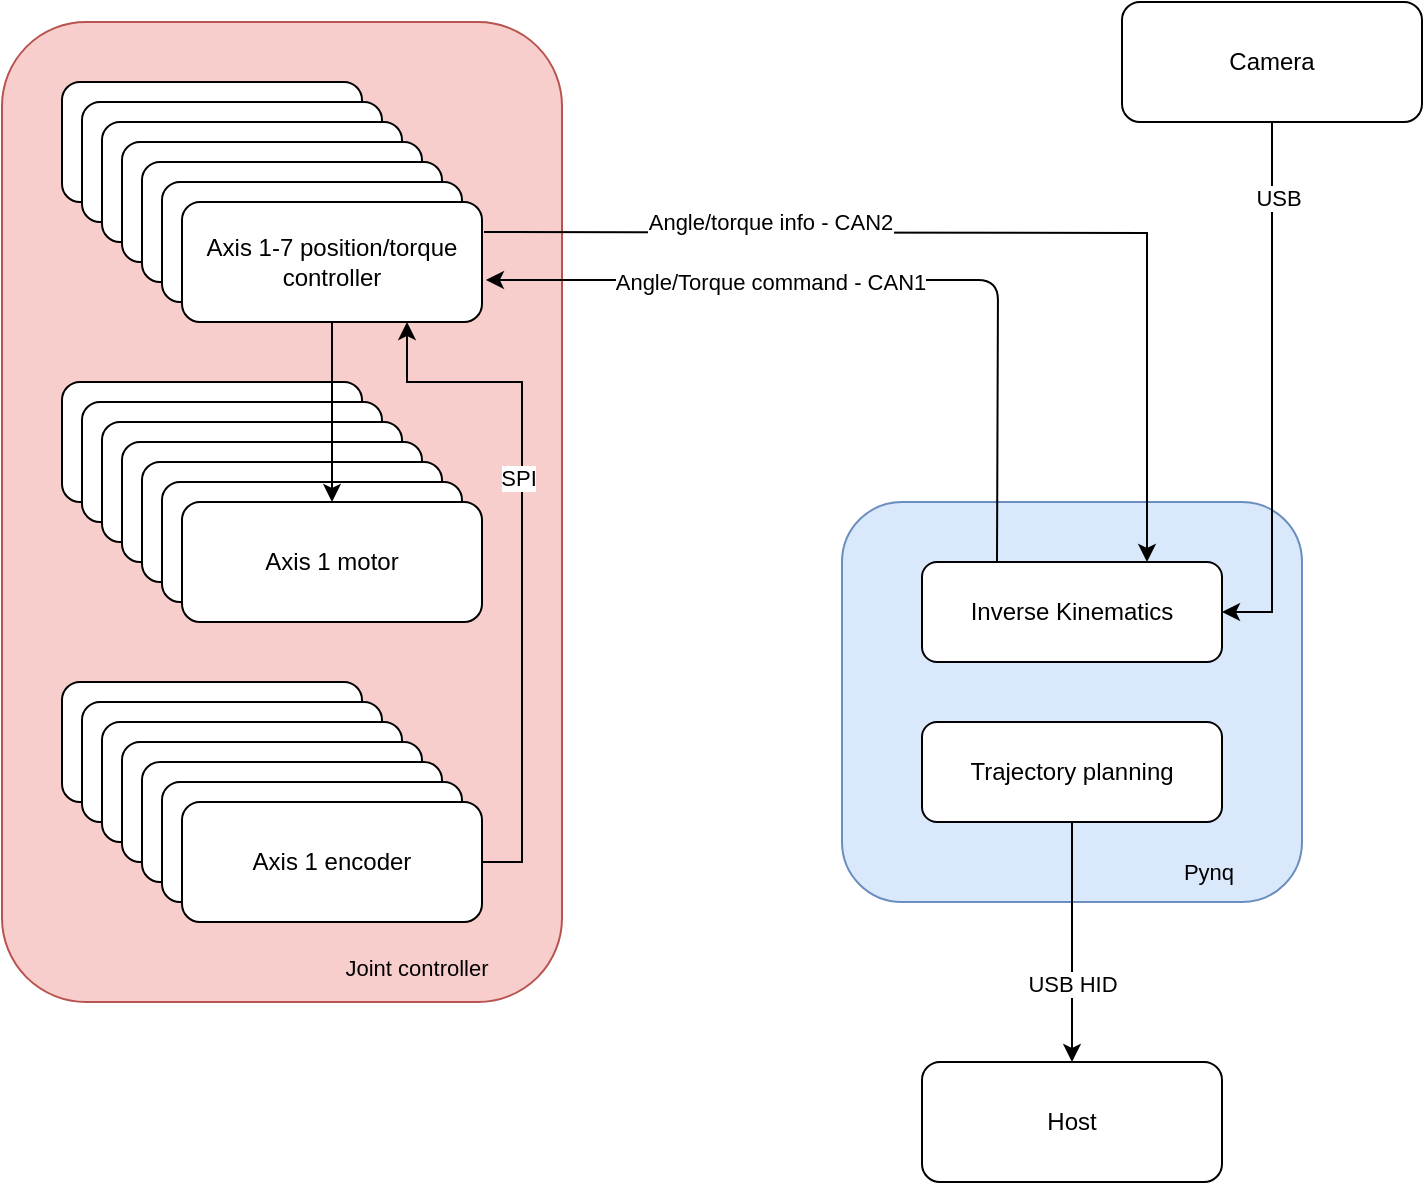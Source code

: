 <mxfile version="14.2.9" type="device"><diagram id="xOU9Q4h4Qs3XxhRrKZM6" name="Page-1"><mxGraphModel dx="1418" dy="778" grid="1" gridSize="10" guides="1" tooltips="1" connect="1" arrows="1" fold="1" page="1" pageScale="1" pageWidth="827" pageHeight="1169" math="0" shadow="0"><root><mxCell id="0"/><mxCell id="1" parent="0"/><mxCell id="NFIfuPeJuKQ2XOGnfO1y-4" value="" style="rounded=1;whiteSpace=wrap;html=1;fillColor=#dae8fc;strokeColor=#6c8ebf;" vertex="1" parent="1"><mxGeometry x="450" y="260" width="230" height="200" as="geometry"/></mxCell><mxCell id="IHX2BXGXX_dItcXAZ6zt-24" value="" style="rounded=1;whiteSpace=wrap;html=1;fillColor=#f8cecc;strokeColor=#b85450;" parent="1" vertex="1"><mxGeometry x="30" y="20" width="280" height="490" as="geometry"/></mxCell><mxCell id="IHX2BXGXX_dItcXAZ6zt-1" value="Axis 1 position/torque controller" style="rounded=1;whiteSpace=wrap;html=1;" parent="1" vertex="1"><mxGeometry x="60" y="50" width="150" height="60" as="geometry"/></mxCell><mxCell id="IHX2BXGXX_dItcXAZ6zt-2" value="Axis 1 position/torque controller" style="rounded=1;whiteSpace=wrap;html=1;" parent="1" vertex="1"><mxGeometry x="70" y="60" width="150" height="60" as="geometry"/></mxCell><mxCell id="IHX2BXGXX_dItcXAZ6zt-3" value="Axis 1 position/torque controller" style="rounded=1;whiteSpace=wrap;html=1;" parent="1" vertex="1"><mxGeometry x="80" y="70" width="150" height="60" as="geometry"/></mxCell><mxCell id="IHX2BXGXX_dItcXAZ6zt-4" value="Axis 1 position/torque controller" style="rounded=1;whiteSpace=wrap;html=1;" parent="1" vertex="1"><mxGeometry x="90" y="80" width="150" height="60" as="geometry"/></mxCell><mxCell id="IHX2BXGXX_dItcXAZ6zt-5" value="Axis 1 position/torque controller" style="rounded=1;whiteSpace=wrap;html=1;" parent="1" vertex="1"><mxGeometry x="100" y="90" width="150" height="60" as="geometry"/></mxCell><mxCell id="IHX2BXGXX_dItcXAZ6zt-6" value="Axis 1 position/torque controller" style="rounded=1;whiteSpace=wrap;html=1;" parent="1" vertex="1"><mxGeometry x="110" y="100" width="150" height="60" as="geometry"/></mxCell><mxCell id="IHX2BXGXX_dItcXAZ6zt-30" style="edgeStyle=orthogonalEdgeStyle;rounded=0;orthogonalLoop=1;jettySize=auto;html=1;exitX=1;exitY=0.25;exitDx=0;exitDy=0;entryX=0.75;entryY=0;entryDx=0;entryDy=0;" parent="1" target="IHX2BXGXX_dItcXAZ6zt-37" edge="1"><mxGeometry relative="1" as="geometry"><mxPoint x="531" y="125" as="targetPoint"/><mxPoint x="271" y="125" as="sourcePoint"/></mxGeometry></mxCell><mxCell id="IHX2BXGXX_dItcXAZ6zt-33" value="Angle/torque info - CAN2" style="edgeLabel;html=1;align=center;verticalAlign=middle;resizable=0;points=[];" parent="IHX2BXGXX_dItcXAZ6zt-30" vertex="1" connectable="0"><mxGeometry x="0.361" y="2" relative="1" as="geometry"><mxPoint x="-190.5" y="-11.5" as="offset"/></mxGeometry></mxCell><mxCell id="IHX2BXGXX_dItcXAZ6zt-34" style="edgeStyle=orthogonalEdgeStyle;rounded=0;orthogonalLoop=1;jettySize=auto;html=1;exitX=1;exitY=0.75;exitDx=0;exitDy=0;strokeColor=none;entryX=0.25;entryY=0;entryDx=0;entryDy=0;" parent="1" source="IHX2BXGXX_dItcXAZ6zt-7" target="IHX2BXGXX_dItcXAZ6zt-37" edge="1"><mxGeometry relative="1" as="geometry"><mxPoint x="530" y="155" as="targetPoint"/></mxGeometry></mxCell><mxCell id="IHX2BXGXX_dItcXAZ6zt-7" value="Axis 1-7 position/torque controller" style="rounded=1;whiteSpace=wrap;html=1;" parent="1" vertex="1"><mxGeometry x="120" y="110" width="150" height="60" as="geometry"/></mxCell><mxCell id="IHX2BXGXX_dItcXAZ6zt-8" value="Axis 1&amp;nbsp;motor" style="rounded=1;whiteSpace=wrap;html=1;" parent="1" vertex="1"><mxGeometry x="60" y="200" width="150" height="60" as="geometry"/></mxCell><mxCell id="IHX2BXGXX_dItcXAZ6zt-9" value="Axis 1&amp;nbsp;motor" style="rounded=1;whiteSpace=wrap;html=1;" parent="1" vertex="1"><mxGeometry x="70" y="210" width="150" height="60" as="geometry"/></mxCell><mxCell id="IHX2BXGXX_dItcXAZ6zt-10" value="Axis 1&amp;nbsp;motor" style="rounded=1;whiteSpace=wrap;html=1;" parent="1" vertex="1"><mxGeometry x="80" y="220" width="150" height="60" as="geometry"/></mxCell><mxCell id="IHX2BXGXX_dItcXAZ6zt-11" value="Axis 1&amp;nbsp;motor" style="rounded=1;whiteSpace=wrap;html=1;" parent="1" vertex="1"><mxGeometry x="90" y="230" width="150" height="60" as="geometry"/></mxCell><mxCell id="IHX2BXGXX_dItcXAZ6zt-12" value="Axis 1&amp;nbsp;motor" style="rounded=1;whiteSpace=wrap;html=1;" parent="1" vertex="1"><mxGeometry x="100" y="240" width="150" height="60" as="geometry"/></mxCell><mxCell id="IHX2BXGXX_dItcXAZ6zt-13" value="Axis 1&amp;nbsp;motor" style="rounded=1;whiteSpace=wrap;html=1;" parent="1" vertex="1"><mxGeometry x="110" y="250" width="150" height="60" as="geometry"/></mxCell><mxCell id="IHX2BXGXX_dItcXAZ6zt-14" value="Axis 1&amp;nbsp;motor" style="rounded=1;whiteSpace=wrap;html=1;" parent="1" vertex="1"><mxGeometry x="120" y="260" width="150" height="60" as="geometry"/></mxCell><mxCell id="IHX2BXGXX_dItcXAZ6zt-16" value="Axis 1 encoder" style="rounded=1;whiteSpace=wrap;html=1;" parent="1" vertex="1"><mxGeometry x="60" y="350" width="150" height="60" as="geometry"/></mxCell><mxCell id="IHX2BXGXX_dItcXAZ6zt-17" value="Axis 1 encoder" style="rounded=1;whiteSpace=wrap;html=1;" parent="1" vertex="1"><mxGeometry x="70" y="360" width="150" height="60" as="geometry"/></mxCell><mxCell id="IHX2BXGXX_dItcXAZ6zt-18" value="Axis 1 encoder" style="rounded=1;whiteSpace=wrap;html=1;" parent="1" vertex="1"><mxGeometry x="80" y="370" width="150" height="60" as="geometry"/></mxCell><mxCell id="IHX2BXGXX_dItcXAZ6zt-19" value="Axis 1 encoder" style="rounded=1;whiteSpace=wrap;html=1;" parent="1" vertex="1"><mxGeometry x="90" y="380" width="150" height="60" as="geometry"/></mxCell><mxCell id="IHX2BXGXX_dItcXAZ6zt-20" value="Axis 1 encoder" style="rounded=1;whiteSpace=wrap;html=1;" parent="1" vertex="1"><mxGeometry x="100" y="390" width="150" height="60" as="geometry"/></mxCell><mxCell id="IHX2BXGXX_dItcXAZ6zt-21" value="Axis 1 encoder" style="rounded=1;whiteSpace=wrap;html=1;" parent="1" vertex="1"><mxGeometry x="110" y="400" width="150" height="60" as="geometry"/></mxCell><mxCell id="IHX2BXGXX_dItcXAZ6zt-26" style="edgeStyle=orthogonalEdgeStyle;rounded=0;orthogonalLoop=1;jettySize=auto;html=1;exitX=1;exitY=0.5;exitDx=0;exitDy=0;entryX=0.75;entryY=1;entryDx=0;entryDy=0;" parent="1" source="IHX2BXGXX_dItcXAZ6zt-22" target="IHX2BXGXX_dItcXAZ6zt-7" edge="1"><mxGeometry relative="1" as="geometry"><Array as="points"><mxPoint x="290" y="440"/><mxPoint x="290" y="200"/><mxPoint x="233" y="200"/></Array></mxGeometry></mxCell><mxCell id="IHX2BXGXX_dItcXAZ6zt-40" value="SPI" style="edgeLabel;html=1;align=center;verticalAlign=middle;resizable=0;points=[];" parent="IHX2BXGXX_dItcXAZ6zt-26" vertex="1" connectable="0"><mxGeometry x="0.22" y="2" relative="1" as="geometry"><mxPoint as="offset"/></mxGeometry></mxCell><mxCell id="IHX2BXGXX_dItcXAZ6zt-22" value="Axis 1 encoder" style="rounded=1;whiteSpace=wrap;html=1;" parent="1" vertex="1"><mxGeometry x="120" y="410" width="150" height="60" as="geometry"/></mxCell><mxCell id="IHX2BXGXX_dItcXAZ6zt-25" style="edgeStyle=orthogonalEdgeStyle;rounded=0;orthogonalLoop=1;jettySize=auto;html=1;exitX=0.5;exitY=1;exitDx=0;exitDy=0;" parent="1" source="IHX2BXGXX_dItcXAZ6zt-7" target="IHX2BXGXX_dItcXAZ6zt-14" edge="1"><mxGeometry relative="1" as="geometry"/></mxCell><mxCell id="IHX2BXGXX_dItcXAZ6zt-35" value="" style="endArrow=classic;html=1;entryX=1.013;entryY=0.65;entryDx=0;entryDy=0;entryPerimeter=0;exitX=0.25;exitY=0;exitDx=0;exitDy=0;" parent="1" source="IHX2BXGXX_dItcXAZ6zt-37" target="IHX2BXGXX_dItcXAZ6zt-7" edge="1"><mxGeometry width="50" height="50" relative="1" as="geometry"><mxPoint x="530" y="150" as="sourcePoint"/><mxPoint x="440" y="370" as="targetPoint"/><Array as="points"><mxPoint x="528" y="149"/></Array></mxGeometry></mxCell><mxCell id="IHX2BXGXX_dItcXAZ6zt-36" value="Angle/Torque command - CAN1" style="edgeLabel;html=1;align=center;verticalAlign=middle;resizable=0;points=[];" parent="IHX2BXGXX_dItcXAZ6zt-35" vertex="1" connectable="0"><mxGeometry x="-0.442" y="4" relative="1" as="geometry"><mxPoint x="-109.89" y="-28.99" as="offset"/></mxGeometry></mxCell><mxCell id="IHX2BXGXX_dItcXAZ6zt-42" style="edgeStyle=orthogonalEdgeStyle;rounded=0;orthogonalLoop=1;jettySize=auto;html=1;exitX=0.5;exitY=1;exitDx=0;exitDy=0;entryX=0.5;entryY=0;entryDx=0;entryDy=0;" parent="1" source="NFIfuPeJuKQ2XOGnfO1y-1" edge="1" target="IHX2BXGXX_dItcXAZ6zt-44"><mxGeometry relative="1" as="geometry"><mxPoint x="565" y="490" as="targetPoint"/></mxGeometry></mxCell><mxCell id="IHX2BXGXX_dItcXAZ6zt-43" value="USB HID" style="edgeLabel;html=1;align=center;verticalAlign=middle;resizable=0;points=[];" parent="IHX2BXGXX_dItcXAZ6zt-42" vertex="1" connectable="0"><mxGeometry x="-0.171" y="2" relative="1" as="geometry"><mxPoint x="-2" y="31" as="offset"/></mxGeometry></mxCell><mxCell id="IHX2BXGXX_dItcXAZ6zt-37" value="Inverse Kinematics" style="rounded=1;whiteSpace=wrap;html=1;" parent="1" vertex="1"><mxGeometry x="490" y="290" width="150" height="50" as="geometry"/></mxCell><mxCell id="IHX2BXGXX_dItcXAZ6zt-39" style="edgeStyle=orthogonalEdgeStyle;rounded=0;orthogonalLoop=1;jettySize=auto;html=1;exitX=0.5;exitY=1;exitDx=0;exitDy=0;entryX=1;entryY=0.5;entryDx=0;entryDy=0;" parent="1" source="IHX2BXGXX_dItcXAZ6zt-38" target="IHX2BXGXX_dItcXAZ6zt-37" edge="1"><mxGeometry relative="1" as="geometry"/></mxCell><mxCell id="IHX2BXGXX_dItcXAZ6zt-41" value="USB" style="edgeLabel;html=1;align=center;verticalAlign=middle;resizable=0;points=[];" parent="IHX2BXGXX_dItcXAZ6zt-39" vertex="1" connectable="0"><mxGeometry x="-0.724" y="3" relative="1" as="geometry"><mxPoint as="offset"/></mxGeometry></mxCell><mxCell id="IHX2BXGXX_dItcXAZ6zt-38" value="Camera" style="rounded=1;whiteSpace=wrap;html=1;" parent="1" vertex="1"><mxGeometry x="590" y="10" width="150" height="60" as="geometry"/></mxCell><mxCell id="IHX2BXGXX_dItcXAZ6zt-44" value="Host" style="rounded=1;whiteSpace=wrap;html=1;" parent="1" vertex="1"><mxGeometry x="490" y="540" width="150" height="60" as="geometry"/></mxCell><mxCell id="NFIfuPeJuKQ2XOGnfO1y-1" value="Trajectory planning" style="rounded=1;whiteSpace=wrap;html=1;" vertex="1" parent="1"><mxGeometry x="490" y="370" width="150" height="50" as="geometry"/></mxCell><mxCell id="NFIfuPeJuKQ2XOGnfO1y-5" value="Pynq" style="edgeLabel;html=1;align=center;verticalAlign=middle;resizable=0;points=[];labelBackgroundColor=none;" vertex="1" connectable="0" parent="1"><mxGeometry x="630" y="450" as="geometry"><mxPoint x="3" y="-5" as="offset"/></mxGeometry></mxCell><mxCell id="NFIfuPeJuKQ2XOGnfO1y-6" value="Joint controller" style="edgeLabel;html=1;align=center;verticalAlign=middle;resizable=0;points=[];labelBackgroundColor=none;" vertex="1" connectable="0" parent="1"><mxGeometry x="250" y="490" as="geometry"><mxPoint x="-13" y="3" as="offset"/></mxGeometry></mxCell></root></mxGraphModel></diagram></mxfile>